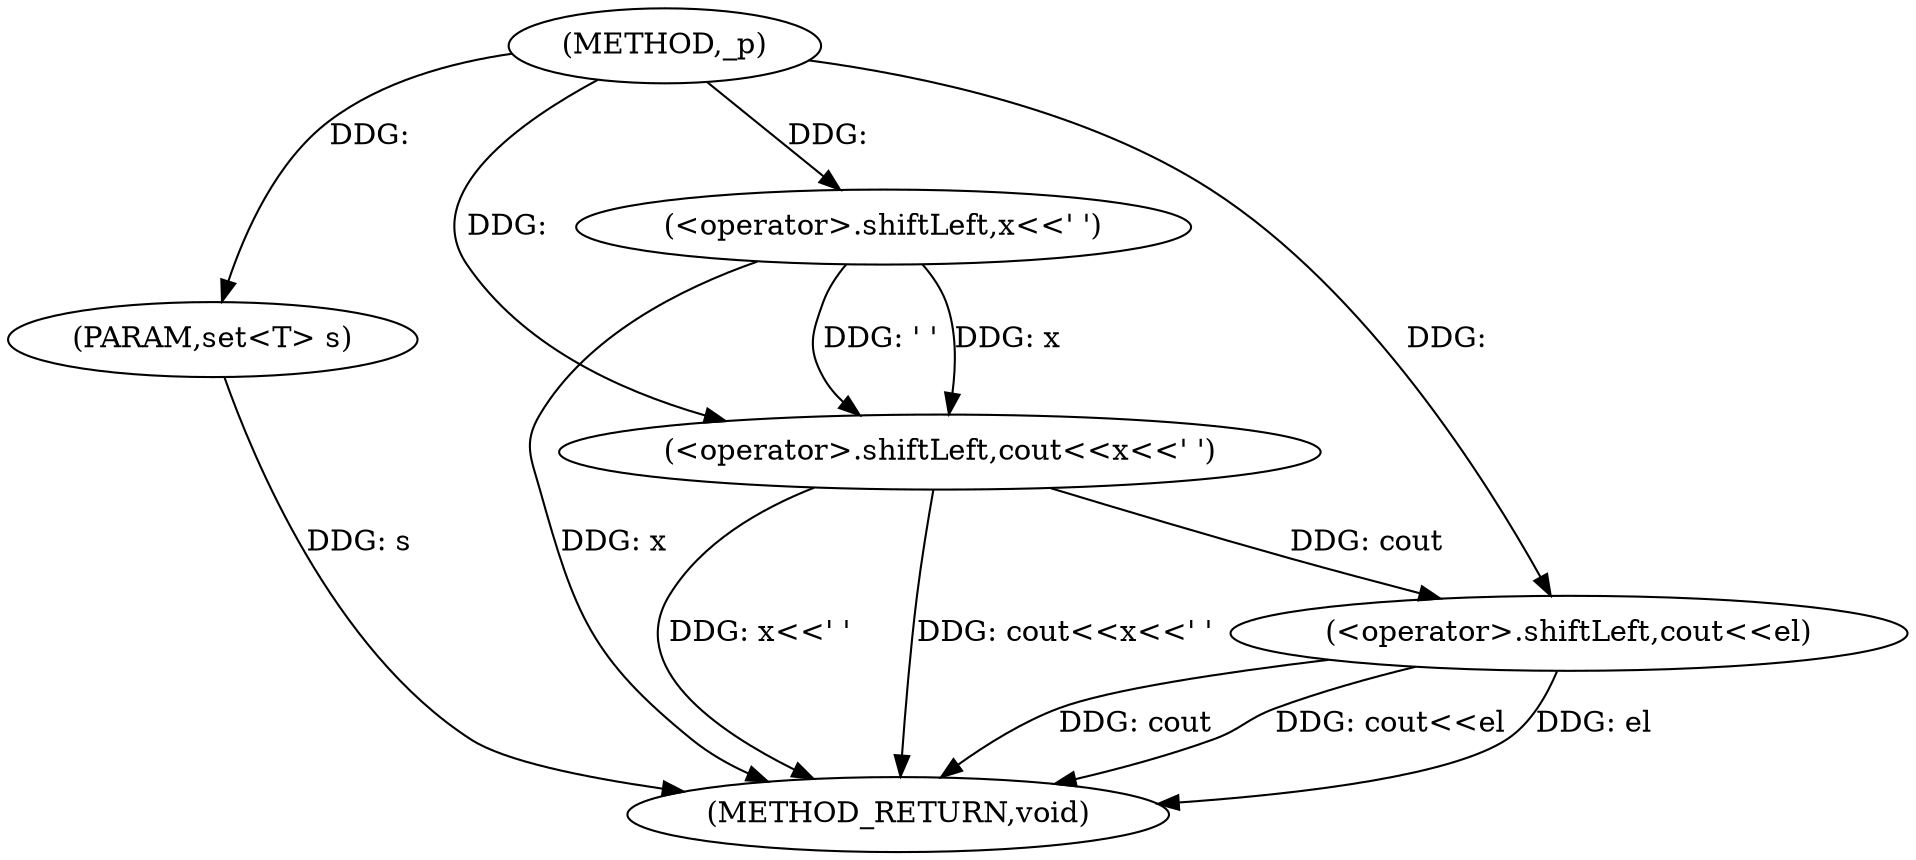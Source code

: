 digraph "_p" {  
"1000254" [label = "(METHOD,_p)" ]
"1000266" [label = "(METHOD_RETURN,void)" ]
"1000255" [label = "(PARAM,set<T> s)" ]
"1000258" [label = "(<operator>.shiftLeft,cout<<x<<' ')" ]
"1000263" [label = "(<operator>.shiftLeft,cout<<el)" ]
"1000260" [label = "(<operator>.shiftLeft,x<<' ')" ]
  "1000255" -> "1000266"  [ label = "DDG: s"] 
  "1000258" -> "1000266"  [ label = "DDG: x<<' '"] 
  "1000258" -> "1000266"  [ label = "DDG: cout<<x<<' '"] 
  "1000263" -> "1000266"  [ label = "DDG: cout"] 
  "1000263" -> "1000266"  [ label = "DDG: cout<<el"] 
  "1000263" -> "1000266"  [ label = "DDG: el"] 
  "1000260" -> "1000266"  [ label = "DDG: x"] 
  "1000254" -> "1000255"  [ label = "DDG: "] 
  "1000254" -> "1000258"  [ label = "DDG: "] 
  "1000260" -> "1000258"  [ label = "DDG: x"] 
  "1000260" -> "1000258"  [ label = "DDG: ' '"] 
  "1000258" -> "1000263"  [ label = "DDG: cout"] 
  "1000254" -> "1000263"  [ label = "DDG: "] 
  "1000254" -> "1000260"  [ label = "DDG: "] 
}

